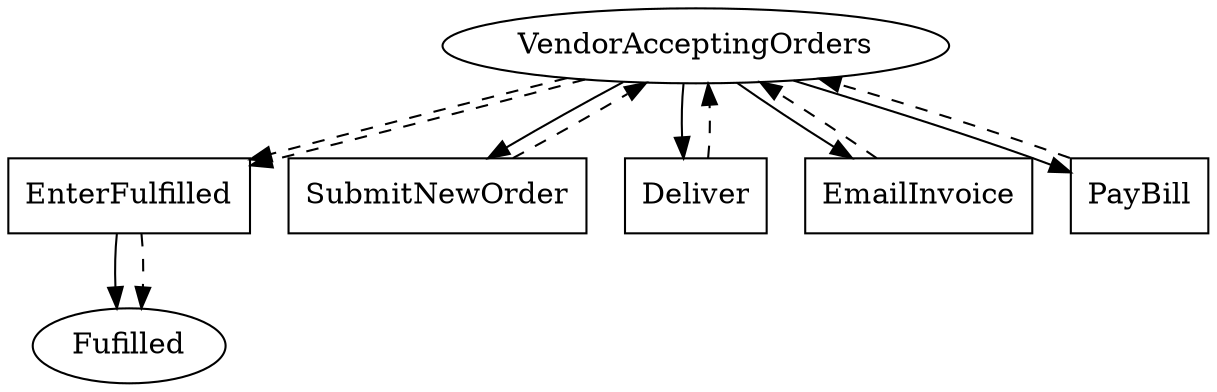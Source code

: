 // THIS IS A GENERATED FILE. DO NOT EDIT.

digraph Master_Sales_Agreement {    
    Fulfilled[label=Fufilled];
    VendorAcceptingOrders[label=VendorAcceptingOrders]
    
    EnterFulfilled[label=EnterFufilled,shape=box]; 
    EnterFulfilled[label=EnterFulfilled,shape=box];
	SubmitNewOrder[label=SubmitNewOrder,shape=box];
	Deliver[label=Deliver,shape=box];
	EmailInvoice[label=EmailInvoice,shape=box];
	PayBill[label=PayBill,shape=box]    
    
    EnterFulfilled -> Fulfilled;
    
    VendorAcceptingOrders -> SubmitNewOrder;
	VendorAcceptingOrders -> Deliver;
	VendorAcceptingOrders -> EmailInvoice;
	VendorAcceptingOrders -> PayBill;
	VendorAcceptingOrders -> EnterFulfilled [style=dashed];
	VendorAcceptingOrders -> EnterFulfilled [style=dashed]
    
    EnterFulfilled -> Fulfilled [style=dashed];
	SubmitNewOrder -> VendorAcceptingOrders [style=dashed];
	Deliver -> VendorAcceptingOrders [style=dashed];
	EmailInvoice -> VendorAcceptingOrders [style=dashed];
	PayBill -> VendorAcceptingOrders [style=dashed];
	     
    
       
}